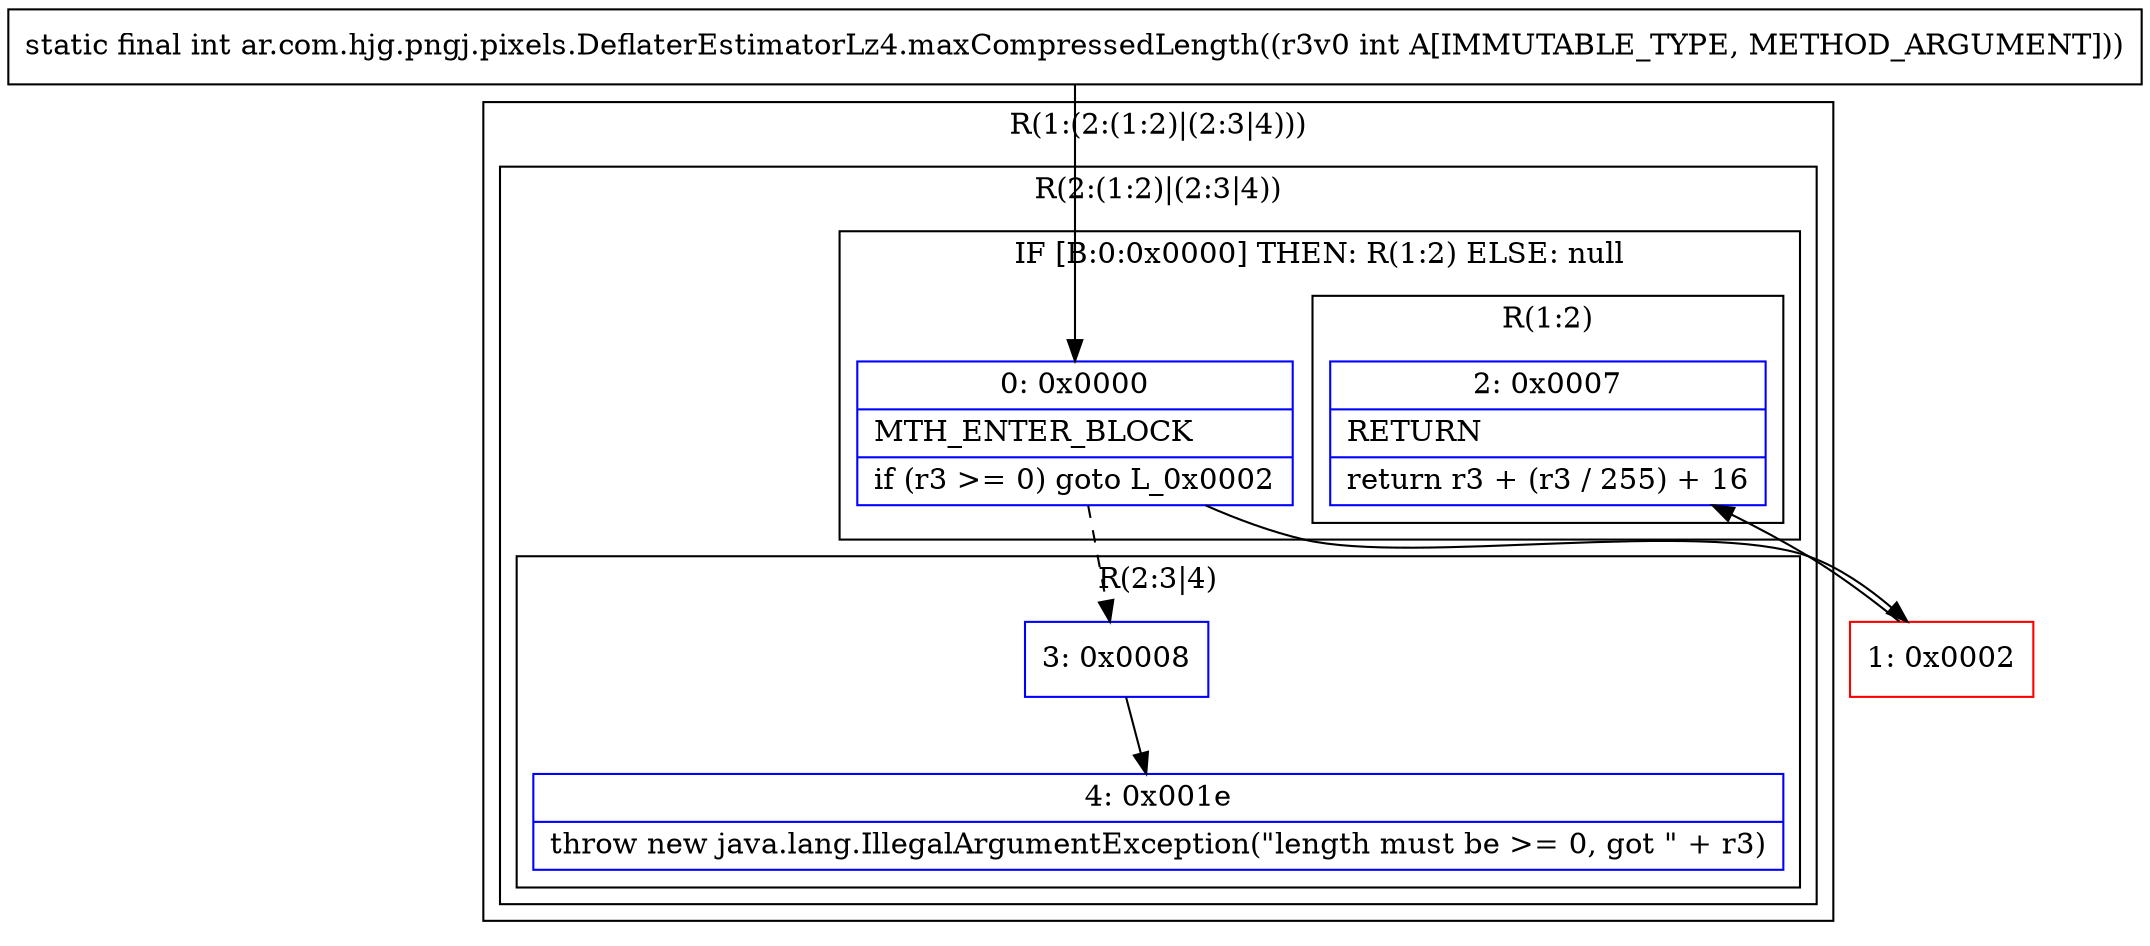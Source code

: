 digraph "CFG forar.com.hjg.pngj.pixels.DeflaterEstimatorLz4.maxCompressedLength(I)I" {
subgraph cluster_Region_1941318835 {
label = "R(1:(2:(1:2)|(2:3|4)))";
node [shape=record,color=blue];
subgraph cluster_Region_1825676663 {
label = "R(2:(1:2)|(2:3|4))";
node [shape=record,color=blue];
subgraph cluster_IfRegion_1394433768 {
label = "IF [B:0:0x0000] THEN: R(1:2) ELSE: null";
node [shape=record,color=blue];
Node_0 [shape=record,label="{0\:\ 0x0000|MTH_ENTER_BLOCK\l|if (r3 \>= 0) goto L_0x0002\l}"];
subgraph cluster_Region_2109663616 {
label = "R(1:2)";
node [shape=record,color=blue];
Node_2 [shape=record,label="{2\:\ 0x0007|RETURN\l|return r3 + (r3 \/ 255) + 16\l}"];
}
}
subgraph cluster_Region_1060081968 {
label = "R(2:3|4)";
node [shape=record,color=blue];
Node_3 [shape=record,label="{3\:\ 0x0008}"];
Node_4 [shape=record,label="{4\:\ 0x001e|throw new java.lang.IllegalArgumentException(\"length must be \>= 0, got \" + r3)\l}"];
}
}
}
Node_1 [shape=record,color=red,label="{1\:\ 0x0002}"];
MethodNode[shape=record,label="{static final int ar.com.hjg.pngj.pixels.DeflaterEstimatorLz4.maxCompressedLength((r3v0 int A[IMMUTABLE_TYPE, METHOD_ARGUMENT])) }"];
MethodNode -> Node_0;
Node_0 -> Node_1;
Node_0 -> Node_3[style=dashed];
Node_3 -> Node_4;
Node_1 -> Node_2;
}


